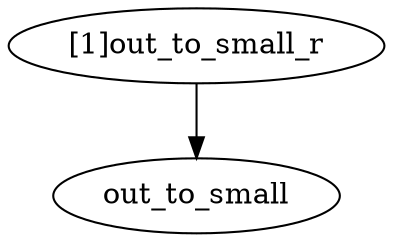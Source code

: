 strict digraph "" {
	out_to_small	 [complexity=0,
		importance=0.00543182844404,
		rank=0.0];
	"[1]out_to_small_r"	 [complexity=2,
		importance=0.0121733730124,
		rank=0.00608668650618];
	"[1]out_to_small_r" -> out_to_small;
}
